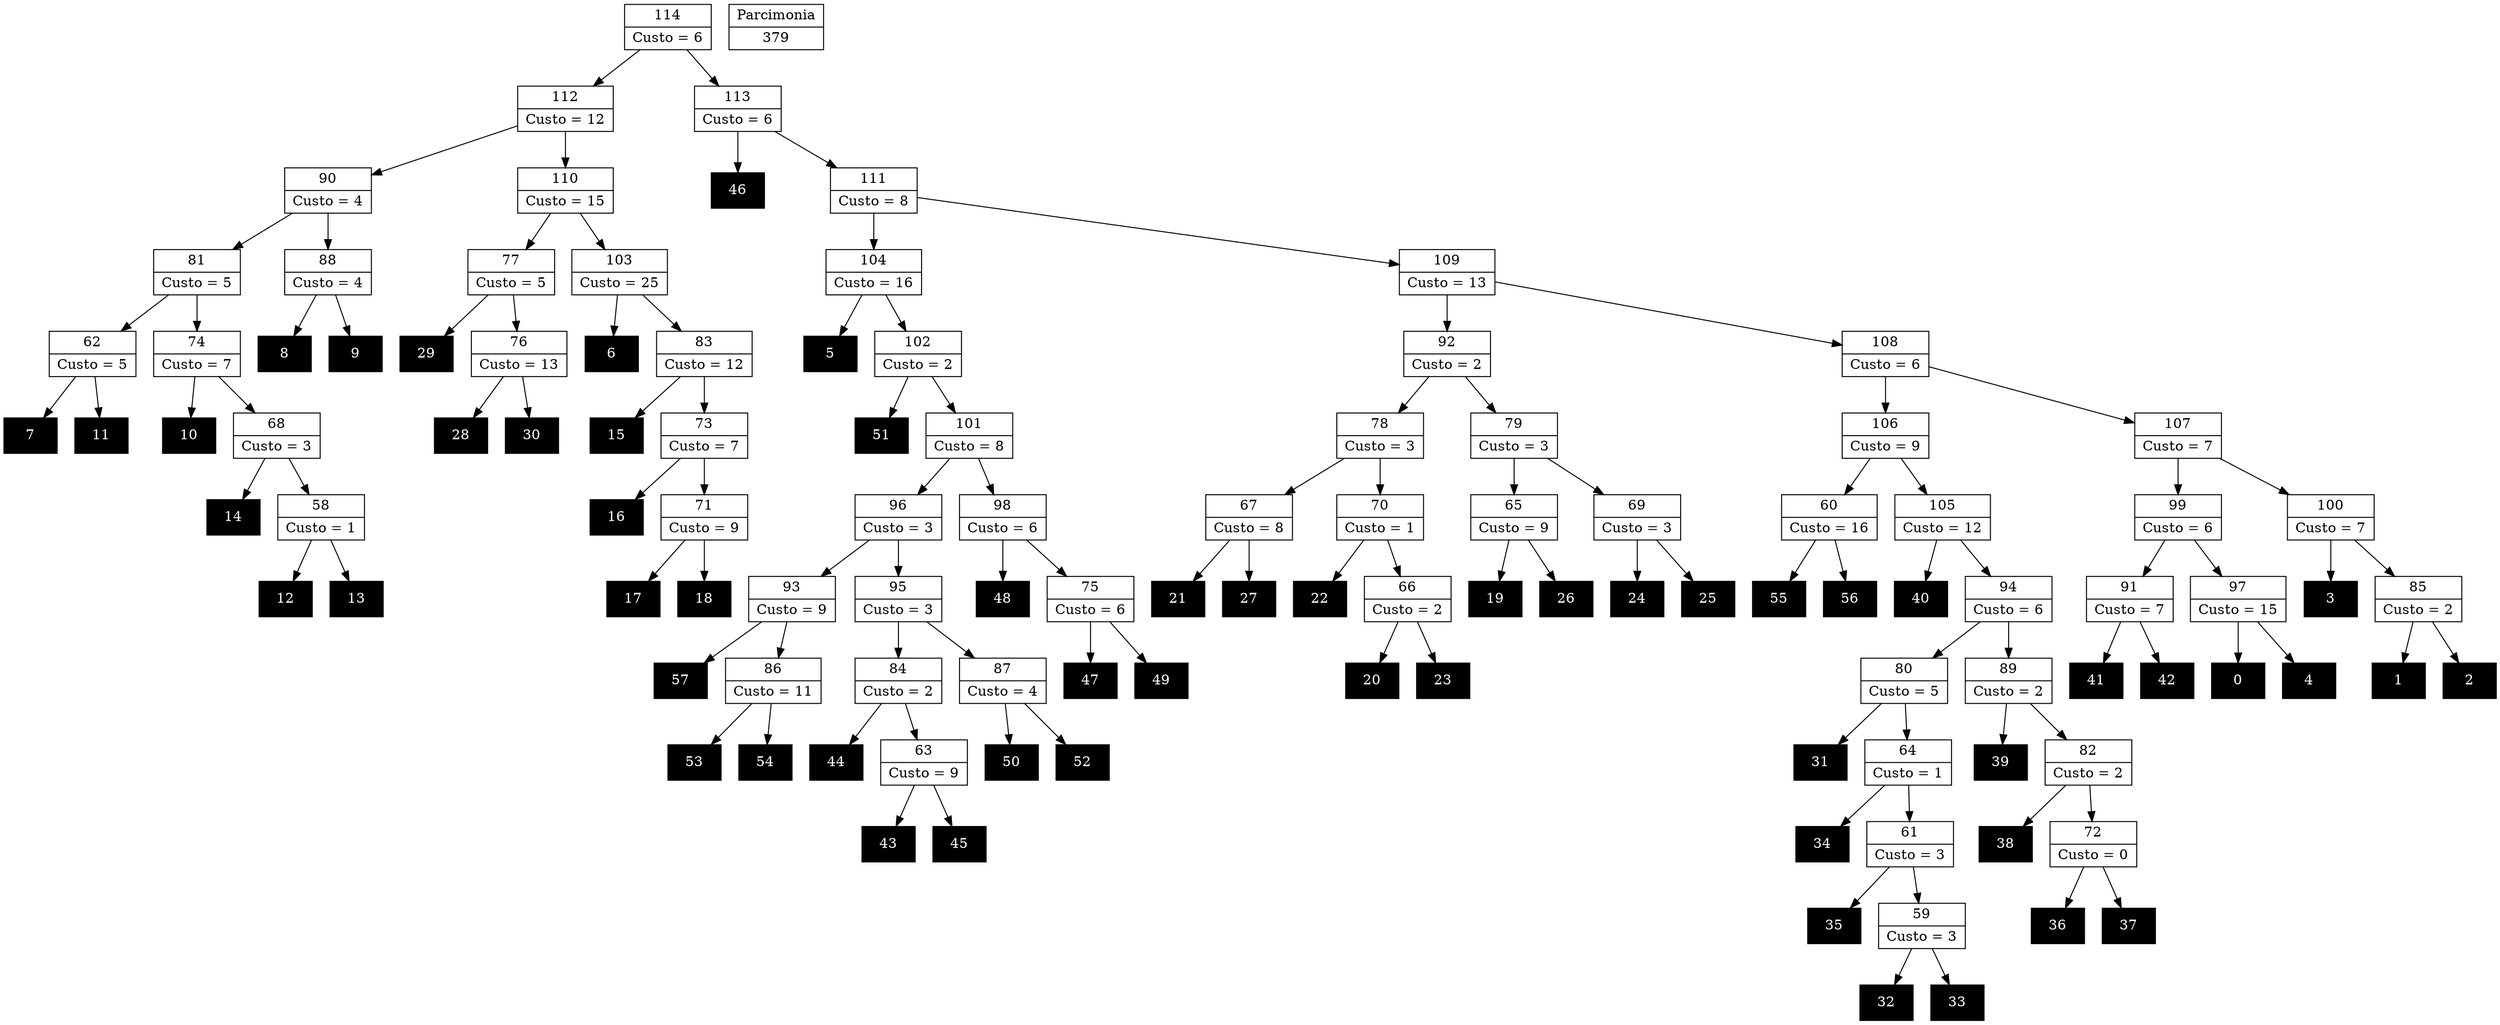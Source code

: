 Digraph G {
0 [shape="record", label="{0}",style=filled, color=black, fontcolor=white,fontsize=14, height=0.5]
1 [shape="record", label="{1}",style=filled, color=black, fontcolor=white,fontsize=14, height=0.5]
2 [shape="record", label="{2}",style=filled, color=black, fontcolor=white,fontsize=14, height=0.5]
3 [shape="record", label="{3}",style=filled, color=black, fontcolor=white,fontsize=14, height=0.5]
4 [shape="record", label="{4}",style=filled, color=black, fontcolor=white,fontsize=14, height=0.5]
5 [shape="record", label="{5}",style=filled, color=black, fontcolor=white,fontsize=14, height=0.5]
6 [shape="record", label="{6}",style=filled, color=black, fontcolor=white,fontsize=14, height=0.5]
7 [shape="record", label="{7}",style=filled, color=black, fontcolor=white,fontsize=14, height=0.5]
8 [shape="record", label="{8}",style=filled, color=black, fontcolor=white,fontsize=14, height=0.5]
9 [shape="record", label="{9}",style=filled, color=black, fontcolor=white,fontsize=14, height=0.5]
10 [shape="record", label="{10}",style=filled, color=black, fontcolor=white,fontsize=14, height=0.5]
11 [shape="record", label="{11}",style=filled, color=black, fontcolor=white,fontsize=14, height=0.5]
12 [shape="record", label="{12}",style=filled, color=black, fontcolor=white,fontsize=14, height=0.5]
13 [shape="record", label="{13}",style=filled, color=black, fontcolor=white,fontsize=14, height=0.5]
14 [shape="record", label="{14}",style=filled, color=black, fontcolor=white,fontsize=14, height=0.5]
15 [shape="record", label="{15}",style=filled, color=black, fontcolor=white,fontsize=14, height=0.5]
16 [shape="record", label="{16}",style=filled, color=black, fontcolor=white,fontsize=14, height=0.5]
17 [shape="record", label="{17}",style=filled, color=black, fontcolor=white,fontsize=14, height=0.5]
18 [shape="record", label="{18}",style=filled, color=black, fontcolor=white,fontsize=14, height=0.5]
19 [shape="record", label="{19}",style=filled, color=black, fontcolor=white,fontsize=14, height=0.5]
20 [shape="record", label="{20}",style=filled, color=black, fontcolor=white,fontsize=14, height=0.5]
21 [shape="record", label="{21}",style=filled, color=black, fontcolor=white,fontsize=14, height=0.5]
22 [shape="record", label="{22}",style=filled, color=black, fontcolor=white,fontsize=14, height=0.5]
23 [shape="record", label="{23}",style=filled, color=black, fontcolor=white,fontsize=14, height=0.5]
24 [shape="record", label="{24}",style=filled, color=black, fontcolor=white,fontsize=14, height=0.5]
25 [shape="record", label="{25}",style=filled, color=black, fontcolor=white,fontsize=14, height=0.5]
26 [shape="record", label="{26}",style=filled, color=black, fontcolor=white,fontsize=14, height=0.5]
27 [shape="record", label="{27}",style=filled, color=black, fontcolor=white,fontsize=14, height=0.5]
28 [shape="record", label="{28}",style=filled, color=black, fontcolor=white,fontsize=14, height=0.5]
29 [shape="record", label="{29}",style=filled, color=black, fontcolor=white,fontsize=14, height=0.5]
30 [shape="record", label="{30}",style=filled, color=black, fontcolor=white,fontsize=14, height=0.5]
31 [shape="record", label="{31}",style=filled, color=black, fontcolor=white,fontsize=14, height=0.5]
32 [shape="record", label="{32}",style=filled, color=black, fontcolor=white,fontsize=14, height=0.5]
33 [shape="record", label="{33}",style=filled, color=black, fontcolor=white,fontsize=14, height=0.5]
34 [shape="record", label="{34}",style=filled, color=black, fontcolor=white,fontsize=14, height=0.5]
35 [shape="record", label="{35}",style=filled, color=black, fontcolor=white,fontsize=14, height=0.5]
36 [shape="record", label="{36}",style=filled, color=black, fontcolor=white,fontsize=14, height=0.5]
37 [shape="record", label="{37}",style=filled, color=black, fontcolor=white,fontsize=14, height=0.5]
38 [shape="record", label="{38}",style=filled, color=black, fontcolor=white,fontsize=14, height=0.5]
39 [shape="record", label="{39}",style=filled, color=black, fontcolor=white,fontsize=14, height=0.5]
40 [shape="record", label="{40}",style=filled, color=black, fontcolor=white,fontsize=14, height=0.5]
41 [shape="record", label="{41}",style=filled, color=black, fontcolor=white,fontsize=14, height=0.5]
42 [shape="record", label="{42}",style=filled, color=black, fontcolor=white,fontsize=14, height=0.5]
43 [shape="record", label="{43}",style=filled, color=black, fontcolor=white,fontsize=14, height=0.5]
44 [shape="record", label="{44}",style=filled, color=black, fontcolor=white,fontsize=14, height=0.5]
45 [shape="record", label="{45}",style=filled, color=black, fontcolor=white,fontsize=14, height=0.5]
46 [shape="record", label="{46}",style=filled, color=black, fontcolor=white,fontsize=14, height=0.5]
47 [shape="record", label="{47}",style=filled, color=black, fontcolor=white,fontsize=14, height=0.5]
48 [shape="record", label="{48}",style=filled, color=black, fontcolor=white,fontsize=14, height=0.5]
49 [shape="record", label="{49}",style=filled, color=black, fontcolor=white,fontsize=14, height=0.5]
50 [shape="record", label="{50}",style=filled, color=black, fontcolor=white,fontsize=14, height=0.5]
51 [shape="record", label="{51}",style=filled, color=black, fontcolor=white,fontsize=14, height=0.5]
52 [shape="record", label="{52}",style=filled, color=black, fontcolor=white,fontsize=14, height=0.5]
53 [shape="record", label="{53}",style=filled, color=black, fontcolor=white,fontsize=14, height=0.5]
54 [shape="record", label="{54}",style=filled, color=black, fontcolor=white,fontsize=14, height=0.5]
55 [shape="record", label="{55}",style=filled, color=black, fontcolor=white,fontsize=14, height=0.5]
56 [shape="record", label="{56}",style=filled, color=black, fontcolor=white,fontsize=14, height=0.5]
57 [shape="record", label="{57}",style=filled, color=black, fontcolor=white,fontsize=14, height=0.5]
58 [shape="record", label="{58|Custo = 1}"]
59 [shape="record", label="{59|Custo = 3}"]
60 [shape="record", label="{60|Custo = 16}"]
61 [shape="record", label="{61|Custo = 3}"]
62 [shape="record", label="{62|Custo = 5}"]
63 [shape="record", label="{63|Custo = 9}"]
64 [shape="record", label="{64|Custo = 1}"]
65 [shape="record", label="{65|Custo = 9}"]
66 [shape="record", label="{66|Custo = 2}"]
67 [shape="record", label="{67|Custo = 8}"]
68 [shape="record", label="{68|Custo = 3}"]
69 [shape="record", label="{69|Custo = 3}"]
70 [shape="record", label="{70|Custo = 1}"]
71 [shape="record", label="{71|Custo = 9}"]
72 [shape="record", label="{72|Custo = 0}"]
73 [shape="record", label="{73|Custo = 7}"]
74 [shape="record", label="{74|Custo = 7}"]
75 [shape="record", label="{75|Custo = 6}"]
76 [shape="record", label="{76|Custo = 13}"]
77 [shape="record", label="{77|Custo = 5}"]
78 [shape="record", label="{78|Custo = 3}"]
79 [shape="record", label="{79|Custo = 3}"]
80 [shape="record", label="{80|Custo = 5}"]
81 [shape="record", label="{81|Custo = 5}"]
82 [shape="record", label="{82|Custo = 2}"]
83 [shape="record", label="{83|Custo = 12}"]
84 [shape="record", label="{84|Custo = 2}"]
85 [shape="record", label="{85|Custo = 2}"]
86 [shape="record", label="{86|Custo = 11}"]
87 [shape="record", label="{87|Custo = 4}"]
88 [shape="record", label="{88|Custo = 4}"]
89 [shape="record", label="{89|Custo = 2}"]
90 [shape="record", label="{90|Custo = 4}"]
91 [shape="record", label="{91|Custo = 7}"]
92 [shape="record", label="{92|Custo = 2}"]
93 [shape="record", label="{93|Custo = 9}"]
94 [shape="record", label="{94|Custo = 6}"]
95 [shape="record", label="{95|Custo = 3}"]
96 [shape="record", label="{96|Custo = 3}"]
97 [shape="record", label="{97|Custo = 15}"]
98 [shape="record", label="{98|Custo = 6}"]
99 [shape="record", label="{99|Custo = 6}"]
100 [shape="record", label="{100|Custo = 7}"]
101 [shape="record", label="{101|Custo = 8}"]
102 [shape="record", label="{102|Custo = 2}"]
103 [shape="record", label="{103|Custo = 25}"]
104 [shape="record", label="{104|Custo = 16}"]
105 [shape="record", label="{105|Custo = 12}"]
106 [shape="record", label="{106|Custo = 9}"]
107 [shape="record", label="{107|Custo = 7}"]
108 [shape="record", label="{108|Custo = 6}"]
109 [shape="record", label="{109|Custo = 13}"]
110 [shape="record", label="{110|Custo = 15}"]
111 [shape="record", label="{111|Custo = 8}"]
112 [shape="record", label="{112|Custo = 12}"]
113 [shape="record", label="{113|Custo = 6}"]
114 [shape="record", label="{114|Custo = 6}"]

58->13
58->12
59->33
59->32
60->56
60->55
61->59
61->35
62->11
62->7
63->45
63->43
64->61
64->34
65->26
65->19
66->23
66->20
67->27
67->21
68->58
68->14
69->25
69->24
70->66
70->22
71->18
71->17
72->37
72->36
73->71
73->16
74->68
74->10
75->49
75->47
76->30
76->28
77->76
77->29
78->70
78->67
79->69
79->65
80->64
80->31
81->74
81->62
82->72
82->38
83->73
83->15
84->63
84->44
85->2
85->1
86->54
86->53
87->52
87->50
88->9
88->8
89->82
89->39
90->88
90->81
91->42
91->41
92->79
92->78
93->86
93->57
94->89
94->80
95->87
95->84
96->95
96->93
97->4
97->0
98->75
98->48
99->97
99->91
100->85
100->3
101->98
101->96
102->101
102->51
103->83
103->6
104->102
104->5
105->94
105->40
106->105
106->60
107->100
107->99
108->107
108->106
109->108
109->92
110->103
110->77
111->109
111->104
112->110
112->90
113->111
113->46
114->113
114->112

379 [shape="record", label="{Parcimonia|379}"]
}